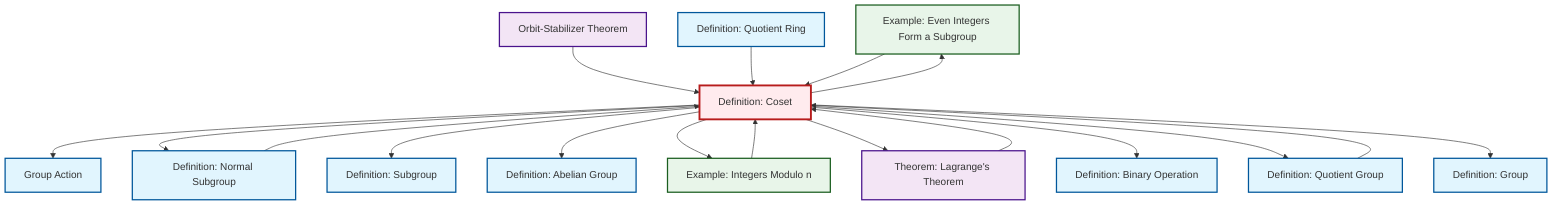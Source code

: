 graph TD
    classDef definition fill:#e1f5fe,stroke:#01579b,stroke-width:2px
    classDef theorem fill:#f3e5f5,stroke:#4a148c,stroke-width:2px
    classDef axiom fill:#fff3e0,stroke:#e65100,stroke-width:2px
    classDef example fill:#e8f5e9,stroke:#1b5e20,stroke-width:2px
    classDef current fill:#ffebee,stroke:#b71c1c,stroke-width:3px
    def-group-action["Group Action"]:::definition
    ex-even-integers-subgroup["Example: Even Integers Form a Subgroup"]:::example
    def-quotient-ring["Definition: Quotient Ring"]:::definition
    def-binary-operation["Definition: Binary Operation"]:::definition
    thm-lagrange["Theorem: Lagrange's Theorem"]:::theorem
    def-subgroup["Definition: Subgroup"]:::definition
    thm-orbit-stabilizer["Orbit-Stabilizer Theorem"]:::theorem
    def-group["Definition: Group"]:::definition
    def-coset["Definition: Coset"]:::definition
    def-quotient-group["Definition: Quotient Group"]:::definition
    ex-quotient-integers-mod-n["Example: Integers Modulo n"]:::example
    def-abelian-group["Definition: Abelian Group"]:::definition
    def-normal-subgroup["Definition: Normal Subgroup"]:::definition
    ex-quotient-integers-mod-n --> def-coset
    thm-orbit-stabilizer --> def-coset
    def-coset --> def-group-action
    def-coset --> def-normal-subgroup
    def-quotient-ring --> def-coset
    def-coset --> def-subgroup
    def-coset --> def-abelian-group
    ex-even-integers-subgroup --> def-coset
    def-quotient-group --> def-coset
    def-coset --> ex-quotient-integers-mod-n
    def-coset --> ex-even-integers-subgroup
    thm-lagrange --> def-coset
    def-normal-subgroup --> def-coset
    def-coset --> thm-lagrange
    def-coset --> def-binary-operation
    def-coset --> def-quotient-group
    def-coset --> def-group
    class def-coset current